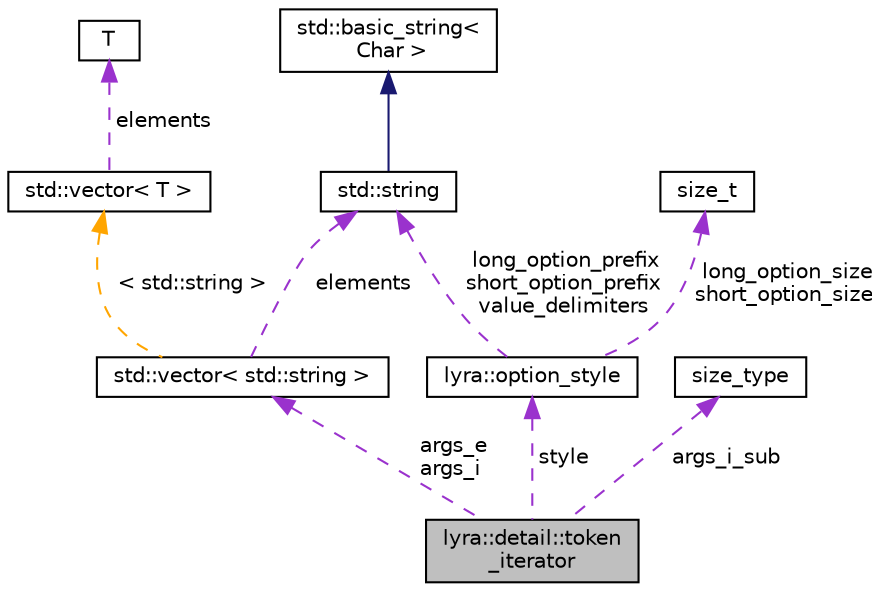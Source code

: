 digraph "lyra::detail::token_iterator"
{
 // INTERACTIVE_SVG=YES
 // LATEX_PDF_SIZE
  edge [fontname="Helvetica",fontsize="10",labelfontname="Helvetica",labelfontsize="10"];
  node [fontname="Helvetica",fontsize="10",shape=record];
  Node1 [label="lyra::detail::token\l_iterator",height=0.2,width=0.4,color="black", fillcolor="grey75", style="filled", fontcolor="black",tooltip=" "];
  Node2 -> Node1 [dir="back",color="darkorchid3",fontsize="10",style="dashed",label=" style" ,fontname="Helvetica"];
  Node2 [label="lyra::option_style",height=0.2,width=0.4,color="black", fillcolor="white", style="filled",URL="$structlyra_1_1option__style.html",tooltip=" "];
  Node3 -> Node2 [dir="back",color="darkorchid3",fontsize="10",style="dashed",label=" long_option_prefix\nshort_option_prefix\nvalue_delimiters" ,fontname="Helvetica"];
  Node3 [label="std::string",height=0.2,width=0.4,color="black", fillcolor="white", style="filled",tooltip=" "];
  Node4 -> Node3 [dir="back",color="midnightblue",fontsize="10",style="solid",fontname="Helvetica"];
  Node4 [label="std::basic_string\<\l Char \>",height=0.2,width=0.4,color="black", fillcolor="white", style="filled",tooltip=" "];
  Node5 -> Node2 [dir="back",color="darkorchid3",fontsize="10",style="dashed",label=" long_option_size\nshort_option_size" ,fontname="Helvetica"];
  Node5 [label="size_t",height=0.2,width=0.4,color="black", fillcolor="white", style="filled",tooltip=" "];
  Node6 -> Node1 [dir="back",color="darkorchid3",fontsize="10",style="dashed",label=" args_e\nargs_i" ,fontname="Helvetica"];
  Node6 [label="std::vector\< std::string \>",height=0.2,width=0.4,color="black", fillcolor="white", style="filled",tooltip=" "];
  Node3 -> Node6 [dir="back",color="darkorchid3",fontsize="10",style="dashed",label=" elements" ,fontname="Helvetica"];
  Node7 -> Node6 [dir="back",color="orange",fontsize="10",style="dashed",label=" \< std::string \>" ,fontname="Helvetica"];
  Node7 [label="std::vector\< T \>",height=0.2,width=0.4,color="black", fillcolor="white", style="filled",tooltip=" "];
  Node8 -> Node7 [dir="back",color="darkorchid3",fontsize="10",style="dashed",label=" elements" ,fontname="Helvetica"];
  Node8 [label="T",height=0.2,width=0.4,color="black", fillcolor="white", style="filled",tooltip=" "];
  Node9 -> Node1 [dir="back",color="darkorchid3",fontsize="10",style="dashed",label=" args_i_sub" ,fontname="Helvetica"];
  Node9 [label="size_type",height=0.2,width=0.4,color="black", fillcolor="white", style="filled",tooltip=" "];
}
